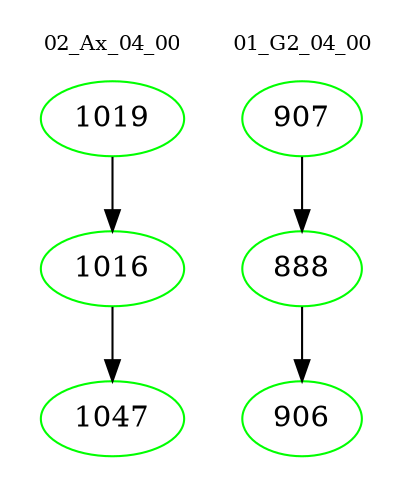 digraph{
subgraph cluster_0 {
color = white
label = "02_Ax_04_00";
fontsize=10;
T0_1019 [label="1019", color="green"]
T0_1019 -> T0_1016 [color="black"]
T0_1016 [label="1016", color="green"]
T0_1016 -> T0_1047 [color="black"]
T0_1047 [label="1047", color="green"]
}
subgraph cluster_1 {
color = white
label = "01_G2_04_00";
fontsize=10;
T1_907 [label="907", color="green"]
T1_907 -> T1_888 [color="black"]
T1_888 [label="888", color="green"]
T1_888 -> T1_906 [color="black"]
T1_906 [label="906", color="green"]
}
}
